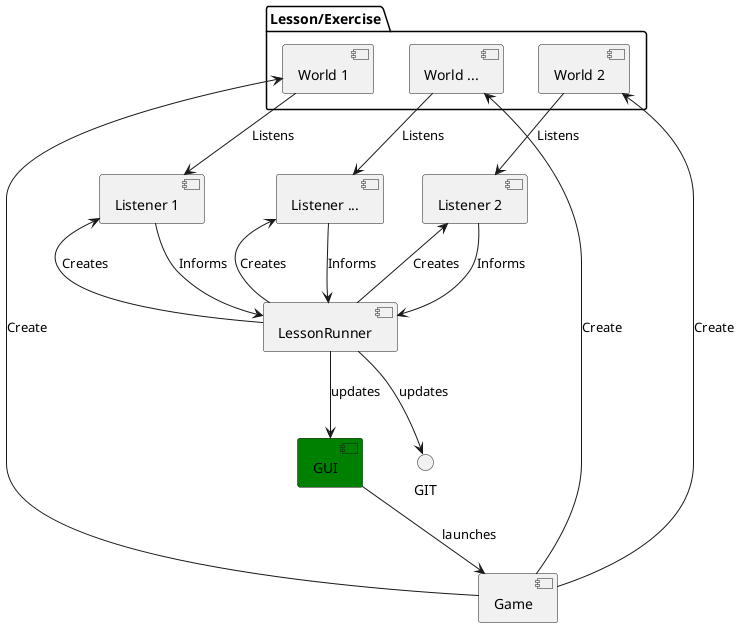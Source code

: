 @startuml

[GUI] #green
[Game]
package "Lesson/Exercise" {
[World 1]
[World 2]
[World ...]
}
[LessonRunner]
[Listener 1]
[Listener 2]
[Listener ...]
GUI --> Game : launches
Game --> [World 1] : Create
Game --> [World 2] : Create
Game --> [World ...] : Create
[World 1] --> [Listener 1] : Listens
[World 2] --> [Listener 2] : Listens
[World ...] --> [Listener ...] : Listens
[Listener 1] <-- LessonRunner : Creates
[Listener 2] <-- LessonRunner : Creates
[Listener ...] <-- LessonRunner : Creates
[Listener 1] --> LessonRunner : Informs
[Listener 2] --> LessonRunner : Informs
[Listener ...] --> LessonRunner : Informs
LessonRunner --> GUI :updates
LessonRunner --> GIT : updates
@enduml
